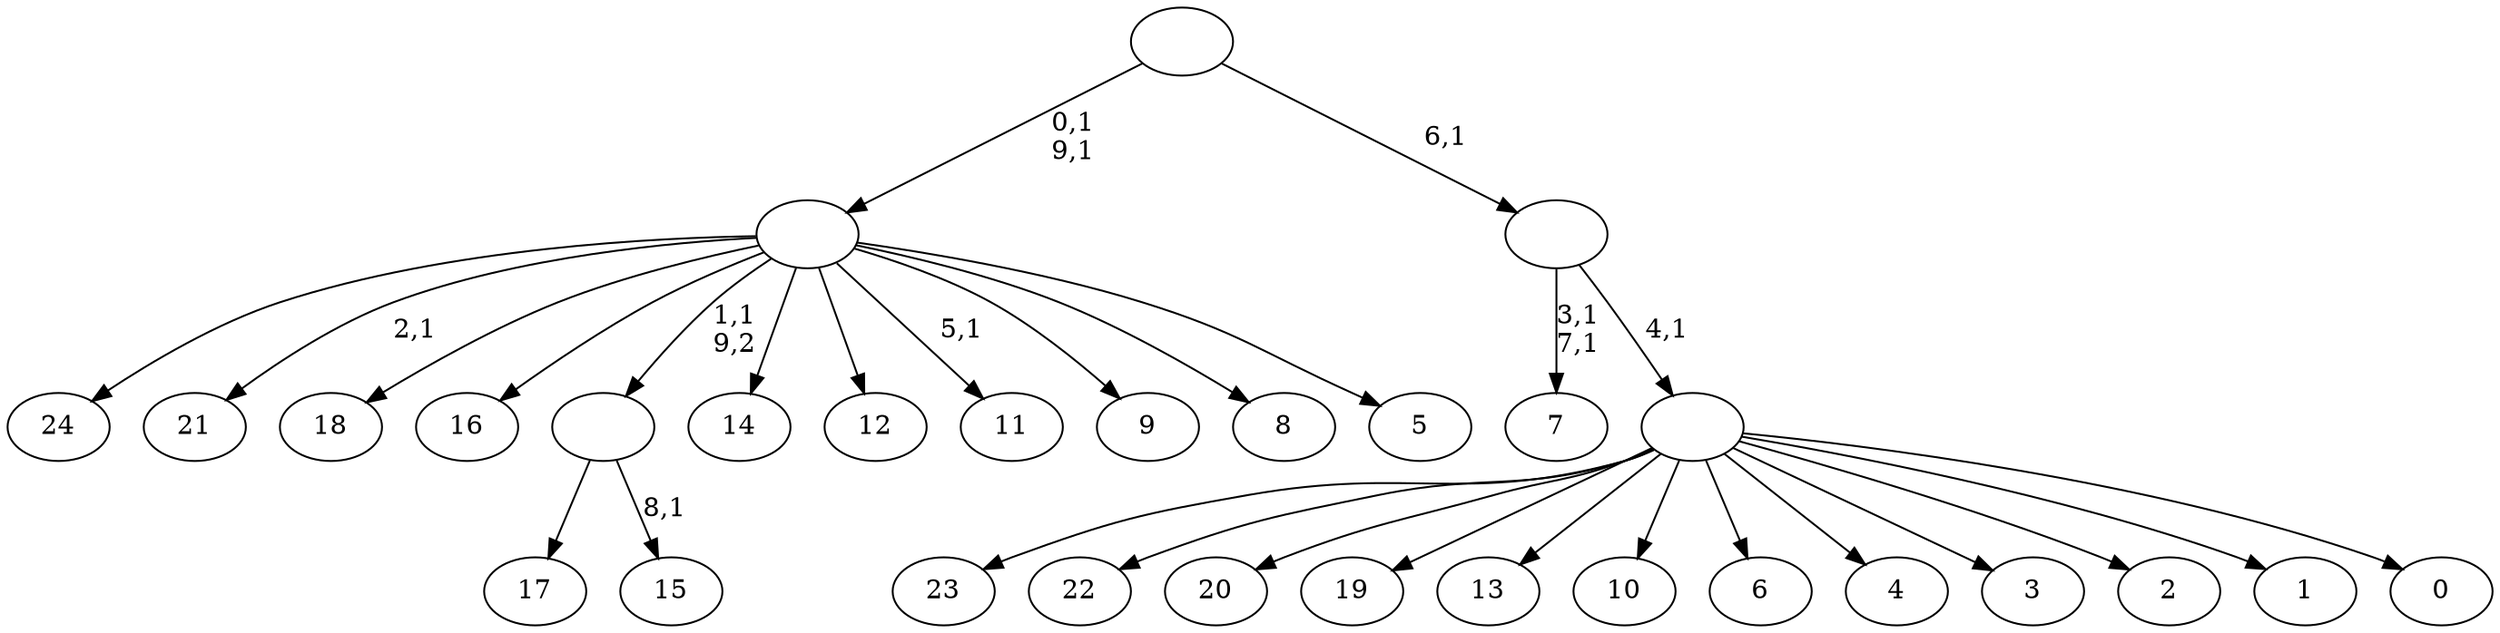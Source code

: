 digraph T {
	35 [label="24"]
	34 [label="23"]
	33 [label="22"]
	32 [label="21"]
	30 [label="20"]
	29 [label="19"]
	28 [label="18"]
	27 [label="17"]
	26 [label="16"]
	25 [label="15"]
	23 [label=""]
	22 [label="14"]
	21 [label="13"]
	20 [label="12"]
	19 [label="11"]
	17 [label="10"]
	16 [label="9"]
	15 [label="8"]
	14 [label="7"]
	11 [label="6"]
	10 [label="5"]
	9 [label=""]
	7 [label="4"]
	6 [label="3"]
	5 [label="2"]
	4 [label="1"]
	3 [label="0"]
	2 [label=""]
	1 [label=""]
	0 [label=""]
	23 -> 25 [label="8,1"]
	23 -> 27 [label=""]
	9 -> 19 [label="5,1"]
	9 -> 32 [label="2,1"]
	9 -> 35 [label=""]
	9 -> 28 [label=""]
	9 -> 26 [label=""]
	9 -> 23 [label="1,1\n9,2"]
	9 -> 22 [label=""]
	9 -> 20 [label=""]
	9 -> 16 [label=""]
	9 -> 15 [label=""]
	9 -> 10 [label=""]
	2 -> 34 [label=""]
	2 -> 33 [label=""]
	2 -> 30 [label=""]
	2 -> 29 [label=""]
	2 -> 21 [label=""]
	2 -> 17 [label=""]
	2 -> 11 [label=""]
	2 -> 7 [label=""]
	2 -> 6 [label=""]
	2 -> 5 [label=""]
	2 -> 4 [label=""]
	2 -> 3 [label=""]
	1 -> 14 [label="3,1\n7,1"]
	1 -> 2 [label="4,1"]
	0 -> 9 [label="0,1\n9,1"]
	0 -> 1 [label="6,1"]
}
